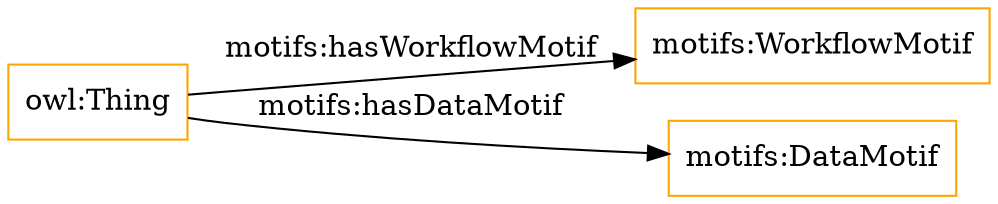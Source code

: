 digraph ar2dtool_diagram { 
rankdir=LR;
size="1501"
node [shape = rectangle, color="orange"]; "motifs:WorkflowMotif" "motifs:DataMotif" ; /*classes style*/
	"owl:Thing" -> "motifs:DataMotif" [ label = "motifs:hasDataMotif" ];
	"owl:Thing" -> "motifs:WorkflowMotif" [ label = "motifs:hasWorkflowMotif" ];

}
